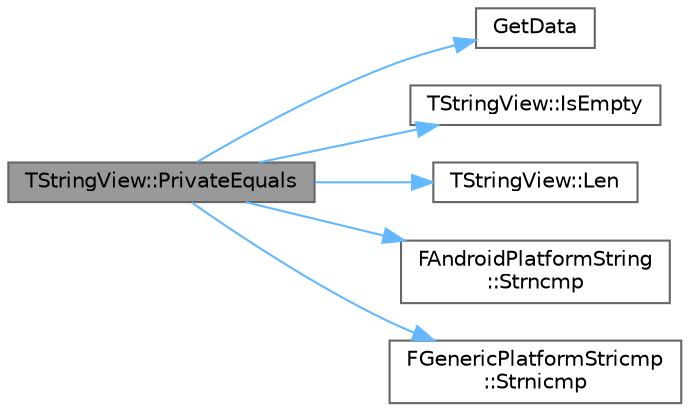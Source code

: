 digraph "TStringView::PrivateEquals"
{
 // INTERACTIVE_SVG=YES
 // LATEX_PDF_SIZE
  bgcolor="transparent";
  edge [fontname=Helvetica,fontsize=10,labelfontname=Helvetica,labelfontsize=10];
  node [fontname=Helvetica,fontsize=10,shape=box,height=0.2,width=0.4];
  rankdir="LR";
  Node1 [id="Node000001",label="TStringView::PrivateEquals",height=0.2,width=0.4,color="gray40", fillcolor="grey60", style="filled", fontcolor="black",tooltip=" "];
  Node1 -> Node2 [id="edge1_Node000001_Node000002",color="steelblue1",style="solid",tooltip=" "];
  Node2 [id="Node000002",label="GetData",height=0.2,width=0.4,color="grey40", fillcolor="white", style="filled",URL="$d3/ddf/StringConv_8h.html#a4111b73e6a9d7101173e7223118962f3",tooltip=" "];
  Node1 -> Node3 [id="edge2_Node000001_Node000003",color="steelblue1",style="solid",tooltip=" "];
  Node3 [id="Node000003",label="TStringView::IsEmpty",height=0.2,width=0.4,color="grey40", fillcolor="white", style="filled",URL="$dd/dbe/classTStringView.html#a5e42baca1302aa14effca3421d04f51c",tooltip="Returns whether the string view is empty."];
  Node1 -> Node4 [id="edge3_Node000001_Node000004",color="steelblue1",style="solid",tooltip=" "];
  Node4 [id="Node000004",label="TStringView::Len",height=0.2,width=0.4,color="grey40", fillcolor="white", style="filled",URL="$dd/dbe/classTStringView.html#a8f3b939311670e0c216cf7dcd3b63787",tooltip="Returns the length of the string view."];
  Node1 -> Node5 [id="edge4_Node000001_Node000005",color="steelblue1",style="solid",tooltip=" "];
  Node5 [id="Node000005",label="FAndroidPlatformString\l::Strncmp",height=0.2,width=0.4,color="grey40", fillcolor="white", style="filled",URL="$d5/d69/structFAndroidPlatformString.html#a0ffcfc5633c10c93ed1807af2923567c",tooltip=" "];
  Node1 -> Node6 [id="edge5_Node000001_Node000006",color="steelblue1",style="solid",tooltip=" "];
  Node6 [id="Node000006",label="FGenericPlatformStricmp\l::Strnicmp",height=0.2,width=0.4,color="grey40", fillcolor="white", style="filled",URL="$db/dd5/structFGenericPlatformStricmp.html#a7e104aa68e47503b9e06636234bfba39",tooltip=" "];
}
